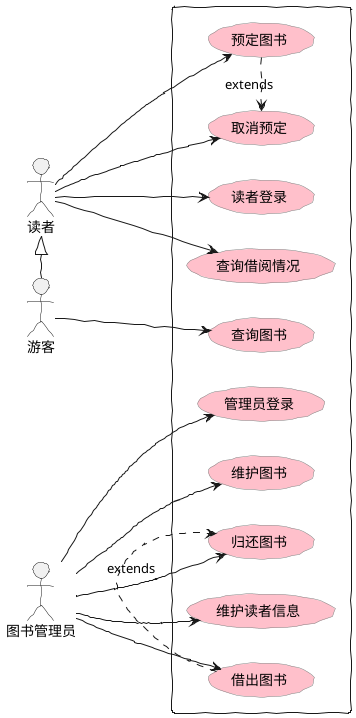 @startuml


skinparam packageStyle rectangle

:图书管理员: as manage
:游客: as visitor
:读者: as reader

reader <|- visitor
rectangle  {
	left to right direction
	manage -> (管理员登录)
	manage -> (维护图书)
	manage --> (借出图书)
	manage -> (归还图书)
	manage -> (维护读者信息)

	visitor --> (查询图书)

	reader -> (读者登录)
	reader -> (查询借阅情况)
	reader -> (预定图书)
	reader -> (取消预定)


	(借出图书) .> (归还图书) : extends
	(预定图书) .> (取消预定) : extends

}

skinparam handwritten true
skinparam usecase {
	BackgroundColor pink
	BorderColor Gray
	ArrowColor black
	ActorBorderColor black
	ActorFontName Courier

}
@enduml